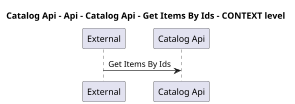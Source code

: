 @startuml
skinparam dpi 60

title Catalog Api - Api - Catalog Api - Get Items By Ids - CONTEXT level

participant "External" as C4InterFlow.SoftwareSystems.ExternalSystem
participant "Catalog Api" as dotnet.eShop.Architecture.SoftwareSystems.CatalogApi

C4InterFlow.SoftwareSystems.ExternalSystem -> dotnet.eShop.Architecture.SoftwareSystems.CatalogApi : Get Items By Ids


@enduml
